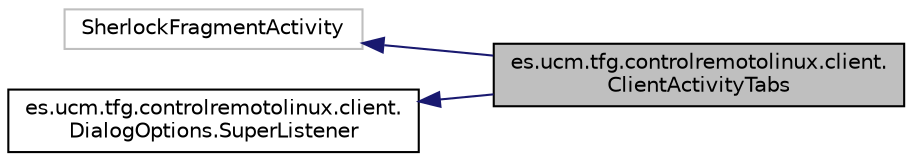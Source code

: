 digraph "es.ucm.tfg.controlremotolinux.client.ClientActivityTabs"
{
  edge [fontname="Helvetica",fontsize="10",labelfontname="Helvetica",labelfontsize="10"];
  node [fontname="Helvetica",fontsize="10",shape=record];
  rankdir="LR";
  Node1 [label="es.ucm.tfg.controlremotolinux.client.\lClientActivityTabs",height=0.2,width=0.4,color="black", fillcolor="grey75", style="filled" fontcolor="black"];
  Node2 -> Node1 [dir="back",color="midnightblue",fontsize="10",style="solid",fontname="Helvetica"];
  Node2 [label="SherlockFragmentActivity",height=0.2,width=0.4,color="grey75", fillcolor="white", style="filled"];
  Node3 -> Node1 [dir="back",color="midnightblue",fontsize="10",style="solid",fontname="Helvetica"];
  Node3 [label="es.ucm.tfg.controlremotolinux.client.\lDialogOptions.SuperListener",height=0.2,width=0.4,color="black", fillcolor="white", style="filled",URL="$interfacees_1_1ucm_1_1tfg_1_1controlremotolinux_1_1client_1_1DialogOptions_1_1SuperListener.html"];
}
